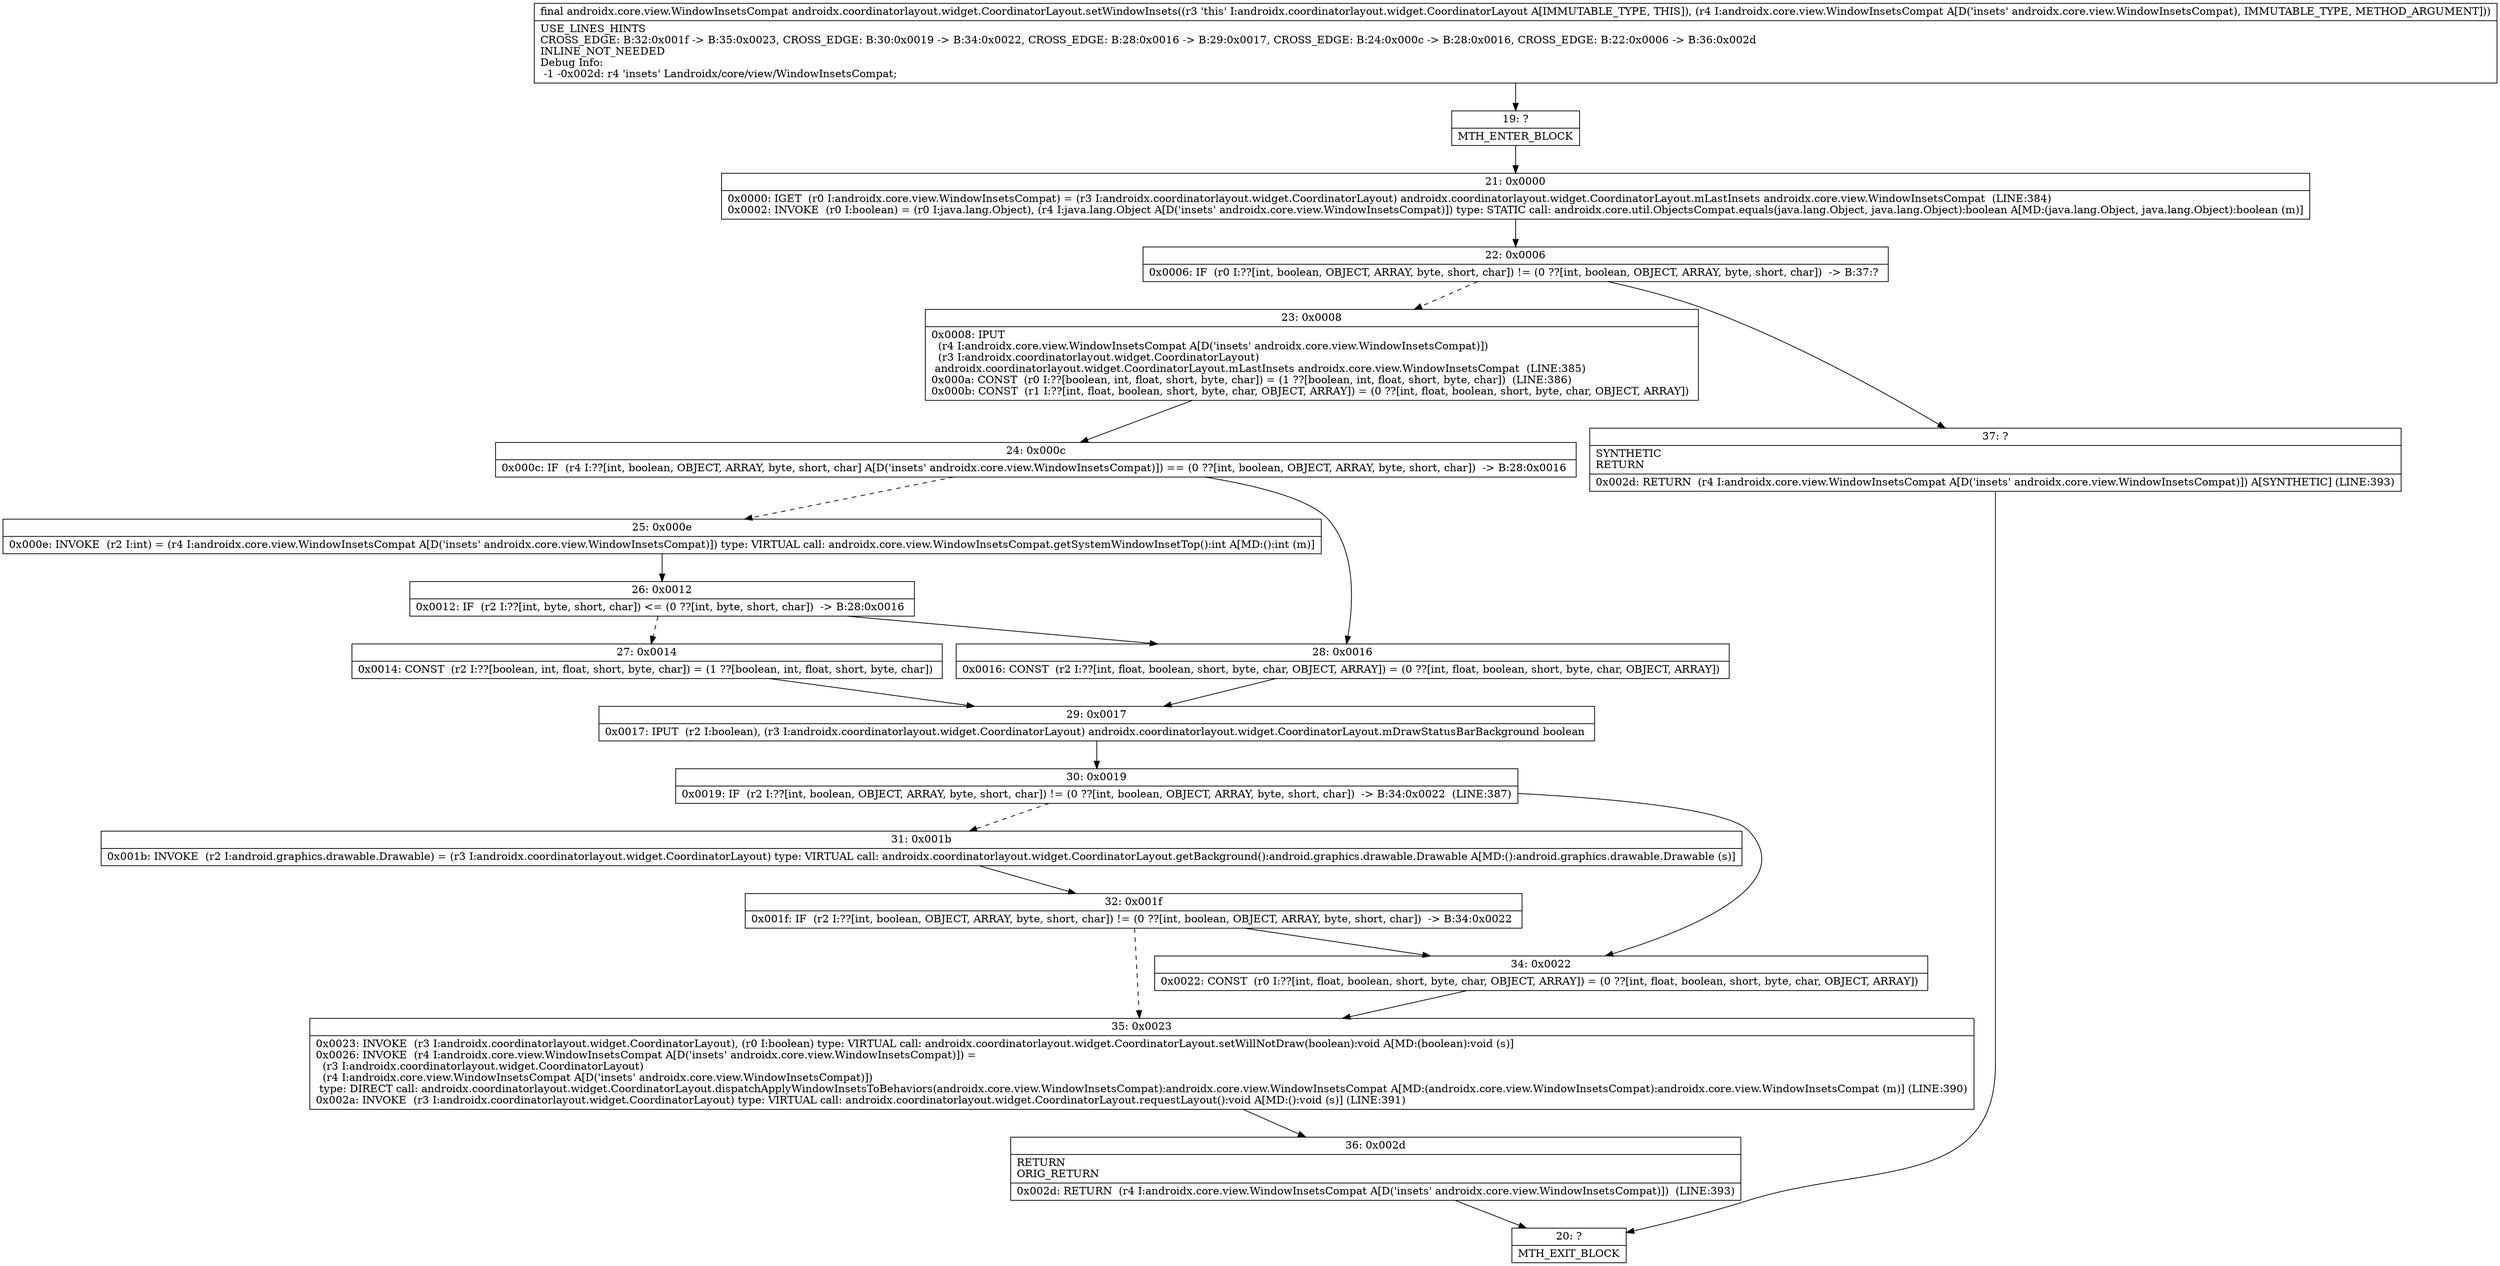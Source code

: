 digraph "CFG forandroidx.coordinatorlayout.widget.CoordinatorLayout.setWindowInsets(Landroidx\/core\/view\/WindowInsetsCompat;)Landroidx\/core\/view\/WindowInsetsCompat;" {
Node_19 [shape=record,label="{19\:\ ?|MTH_ENTER_BLOCK\l}"];
Node_21 [shape=record,label="{21\:\ 0x0000|0x0000: IGET  (r0 I:androidx.core.view.WindowInsetsCompat) = (r3 I:androidx.coordinatorlayout.widget.CoordinatorLayout) androidx.coordinatorlayout.widget.CoordinatorLayout.mLastInsets androidx.core.view.WindowInsetsCompat  (LINE:384)\l0x0002: INVOKE  (r0 I:boolean) = (r0 I:java.lang.Object), (r4 I:java.lang.Object A[D('insets' androidx.core.view.WindowInsetsCompat)]) type: STATIC call: androidx.core.util.ObjectsCompat.equals(java.lang.Object, java.lang.Object):boolean A[MD:(java.lang.Object, java.lang.Object):boolean (m)]\l}"];
Node_22 [shape=record,label="{22\:\ 0x0006|0x0006: IF  (r0 I:??[int, boolean, OBJECT, ARRAY, byte, short, char]) != (0 ??[int, boolean, OBJECT, ARRAY, byte, short, char])  \-\> B:37:? \l}"];
Node_23 [shape=record,label="{23\:\ 0x0008|0x0008: IPUT  \l  (r4 I:androidx.core.view.WindowInsetsCompat A[D('insets' androidx.core.view.WindowInsetsCompat)])\l  (r3 I:androidx.coordinatorlayout.widget.CoordinatorLayout)\l androidx.coordinatorlayout.widget.CoordinatorLayout.mLastInsets androidx.core.view.WindowInsetsCompat  (LINE:385)\l0x000a: CONST  (r0 I:??[boolean, int, float, short, byte, char]) = (1 ??[boolean, int, float, short, byte, char])  (LINE:386)\l0x000b: CONST  (r1 I:??[int, float, boolean, short, byte, char, OBJECT, ARRAY]) = (0 ??[int, float, boolean, short, byte, char, OBJECT, ARRAY]) \l}"];
Node_24 [shape=record,label="{24\:\ 0x000c|0x000c: IF  (r4 I:??[int, boolean, OBJECT, ARRAY, byte, short, char] A[D('insets' androidx.core.view.WindowInsetsCompat)]) == (0 ??[int, boolean, OBJECT, ARRAY, byte, short, char])  \-\> B:28:0x0016 \l}"];
Node_25 [shape=record,label="{25\:\ 0x000e|0x000e: INVOKE  (r2 I:int) = (r4 I:androidx.core.view.WindowInsetsCompat A[D('insets' androidx.core.view.WindowInsetsCompat)]) type: VIRTUAL call: androidx.core.view.WindowInsetsCompat.getSystemWindowInsetTop():int A[MD:():int (m)]\l}"];
Node_26 [shape=record,label="{26\:\ 0x0012|0x0012: IF  (r2 I:??[int, byte, short, char]) \<= (0 ??[int, byte, short, char])  \-\> B:28:0x0016 \l}"];
Node_27 [shape=record,label="{27\:\ 0x0014|0x0014: CONST  (r2 I:??[boolean, int, float, short, byte, char]) = (1 ??[boolean, int, float, short, byte, char]) \l}"];
Node_29 [shape=record,label="{29\:\ 0x0017|0x0017: IPUT  (r2 I:boolean), (r3 I:androidx.coordinatorlayout.widget.CoordinatorLayout) androidx.coordinatorlayout.widget.CoordinatorLayout.mDrawStatusBarBackground boolean \l}"];
Node_30 [shape=record,label="{30\:\ 0x0019|0x0019: IF  (r2 I:??[int, boolean, OBJECT, ARRAY, byte, short, char]) != (0 ??[int, boolean, OBJECT, ARRAY, byte, short, char])  \-\> B:34:0x0022  (LINE:387)\l}"];
Node_31 [shape=record,label="{31\:\ 0x001b|0x001b: INVOKE  (r2 I:android.graphics.drawable.Drawable) = (r3 I:androidx.coordinatorlayout.widget.CoordinatorLayout) type: VIRTUAL call: androidx.coordinatorlayout.widget.CoordinatorLayout.getBackground():android.graphics.drawable.Drawable A[MD:():android.graphics.drawable.Drawable (s)]\l}"];
Node_32 [shape=record,label="{32\:\ 0x001f|0x001f: IF  (r2 I:??[int, boolean, OBJECT, ARRAY, byte, short, char]) != (0 ??[int, boolean, OBJECT, ARRAY, byte, short, char])  \-\> B:34:0x0022 \l}"];
Node_35 [shape=record,label="{35\:\ 0x0023|0x0023: INVOKE  (r3 I:androidx.coordinatorlayout.widget.CoordinatorLayout), (r0 I:boolean) type: VIRTUAL call: androidx.coordinatorlayout.widget.CoordinatorLayout.setWillNotDraw(boolean):void A[MD:(boolean):void (s)]\l0x0026: INVOKE  (r4 I:androidx.core.view.WindowInsetsCompat A[D('insets' androidx.core.view.WindowInsetsCompat)]) = \l  (r3 I:androidx.coordinatorlayout.widget.CoordinatorLayout)\l  (r4 I:androidx.core.view.WindowInsetsCompat A[D('insets' androidx.core.view.WindowInsetsCompat)])\l type: DIRECT call: androidx.coordinatorlayout.widget.CoordinatorLayout.dispatchApplyWindowInsetsToBehaviors(androidx.core.view.WindowInsetsCompat):androidx.core.view.WindowInsetsCompat A[MD:(androidx.core.view.WindowInsetsCompat):androidx.core.view.WindowInsetsCompat (m)] (LINE:390)\l0x002a: INVOKE  (r3 I:androidx.coordinatorlayout.widget.CoordinatorLayout) type: VIRTUAL call: androidx.coordinatorlayout.widget.CoordinatorLayout.requestLayout():void A[MD:():void (s)] (LINE:391)\l}"];
Node_36 [shape=record,label="{36\:\ 0x002d|RETURN\lORIG_RETURN\l|0x002d: RETURN  (r4 I:androidx.core.view.WindowInsetsCompat A[D('insets' androidx.core.view.WindowInsetsCompat)])  (LINE:393)\l}"];
Node_20 [shape=record,label="{20\:\ ?|MTH_EXIT_BLOCK\l}"];
Node_34 [shape=record,label="{34\:\ 0x0022|0x0022: CONST  (r0 I:??[int, float, boolean, short, byte, char, OBJECT, ARRAY]) = (0 ??[int, float, boolean, short, byte, char, OBJECT, ARRAY]) \l}"];
Node_28 [shape=record,label="{28\:\ 0x0016|0x0016: CONST  (r2 I:??[int, float, boolean, short, byte, char, OBJECT, ARRAY]) = (0 ??[int, float, boolean, short, byte, char, OBJECT, ARRAY]) \l}"];
Node_37 [shape=record,label="{37\:\ ?|SYNTHETIC\lRETURN\l|0x002d: RETURN  (r4 I:androidx.core.view.WindowInsetsCompat A[D('insets' androidx.core.view.WindowInsetsCompat)]) A[SYNTHETIC] (LINE:393)\l}"];
MethodNode[shape=record,label="{final androidx.core.view.WindowInsetsCompat androidx.coordinatorlayout.widget.CoordinatorLayout.setWindowInsets((r3 'this' I:androidx.coordinatorlayout.widget.CoordinatorLayout A[IMMUTABLE_TYPE, THIS]), (r4 I:androidx.core.view.WindowInsetsCompat A[D('insets' androidx.core.view.WindowInsetsCompat), IMMUTABLE_TYPE, METHOD_ARGUMENT]))  | USE_LINES_HINTS\lCROSS_EDGE: B:32:0x001f \-\> B:35:0x0023, CROSS_EDGE: B:30:0x0019 \-\> B:34:0x0022, CROSS_EDGE: B:28:0x0016 \-\> B:29:0x0017, CROSS_EDGE: B:24:0x000c \-\> B:28:0x0016, CROSS_EDGE: B:22:0x0006 \-\> B:36:0x002d\lINLINE_NOT_NEEDED\lDebug Info:\l  \-1 \-0x002d: r4 'insets' Landroidx\/core\/view\/WindowInsetsCompat;\l}"];
MethodNode -> Node_19;Node_19 -> Node_21;
Node_21 -> Node_22;
Node_22 -> Node_23[style=dashed];
Node_22 -> Node_37;
Node_23 -> Node_24;
Node_24 -> Node_25[style=dashed];
Node_24 -> Node_28;
Node_25 -> Node_26;
Node_26 -> Node_27[style=dashed];
Node_26 -> Node_28;
Node_27 -> Node_29;
Node_29 -> Node_30;
Node_30 -> Node_31[style=dashed];
Node_30 -> Node_34;
Node_31 -> Node_32;
Node_32 -> Node_34;
Node_32 -> Node_35[style=dashed];
Node_35 -> Node_36;
Node_36 -> Node_20;
Node_34 -> Node_35;
Node_28 -> Node_29;
Node_37 -> Node_20;
}

